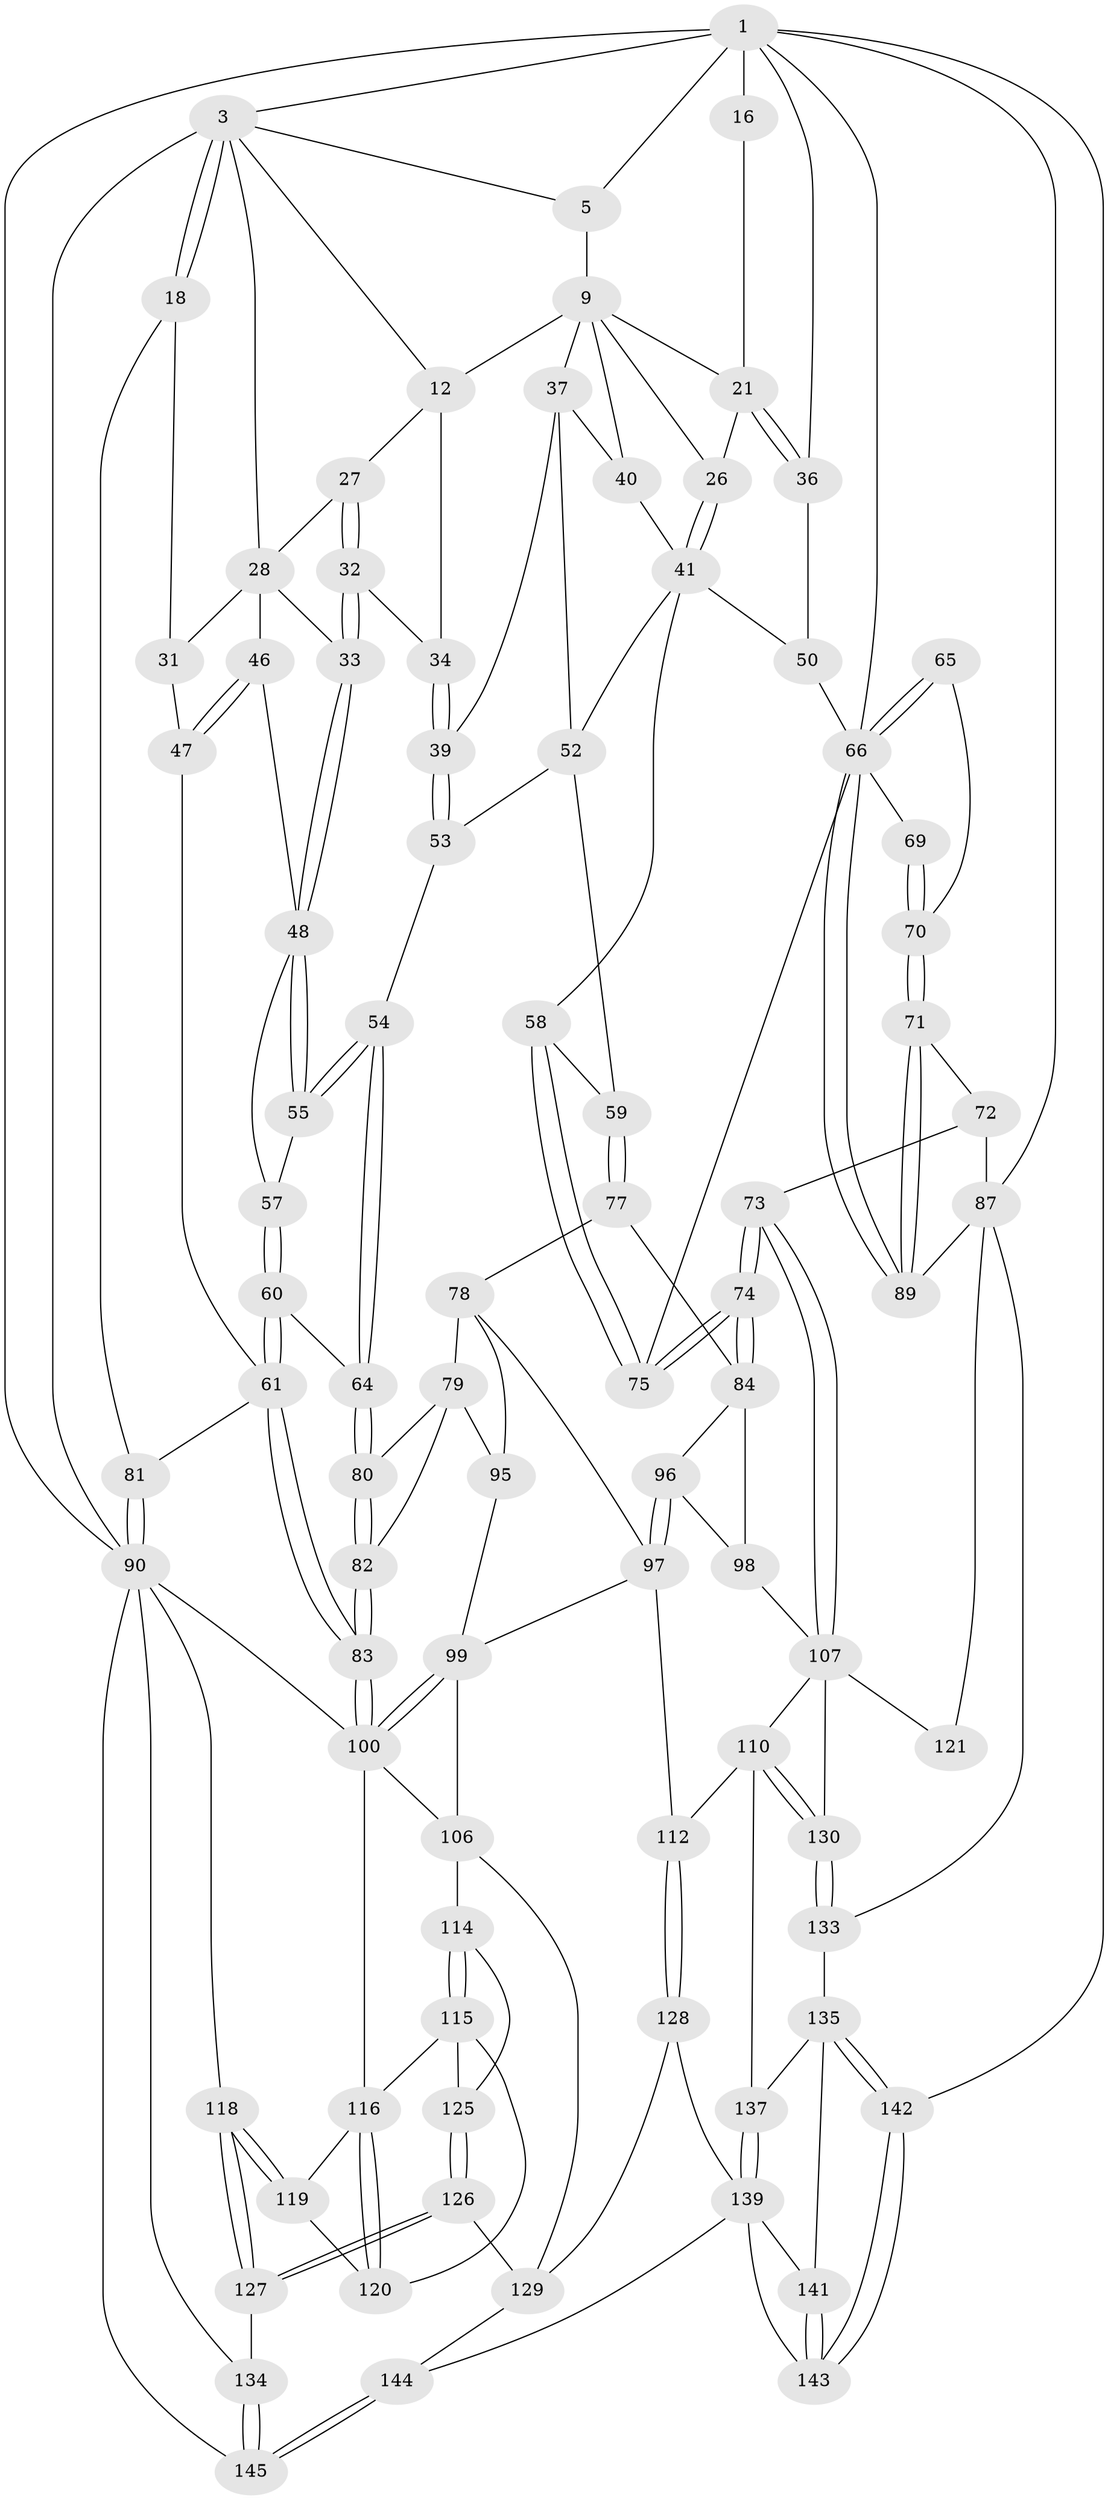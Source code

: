 // original degree distribution, {3: 0.0273972602739726, 6: 0.2465753424657534, 4: 0.2328767123287671, 5: 0.4931506849315068}
// Generated by graph-tools (version 1.1) at 2025/21/03/04/25 18:21:33]
// undirected, 87 vertices, 200 edges
graph export_dot {
graph [start="1"]
  node [color=gray90,style=filled];
  1 [pos="+0.8253126334365535+0",super="+7+2"];
  3 [pos="+0+0",super="+4"];
  5 [pos="+0.631729775422345+0",super="+6"];
  9 [pos="+0.7399867814803757+0.061465572467277164",super="+10"];
  12 [pos="+0.5355777830152143+0.14509574263975933",super="+13"];
  16 [pos="+0.9051936005815686+0.09949675995776093"];
  18 [pos="+0+0",super="+19+45"];
  21 [pos="+0.8415011192649056+0.15657879840912",super="+22"];
  26 [pos="+0.7516766373521822+0.18319115813456144"];
  27 [pos="+0.2975677050882048+0.15168615023062776"];
  28 [pos="+0.27206713961863194+0.14279049222185122",super="+29"];
  31 [pos="+0.1462482523078055+0.17394945329803863",super="+43"];
  32 [pos="+0.36792748950778154+0.26444962579044634"];
  33 [pos="+0.33067442618731774+0.28617527689083855"];
  34 [pos="+0.3945016443107907+0.2566999320184827"];
  36 [pos="+0.9176376103055554+0.2776146790413377"];
  37 [pos="+0.5473383460267833+0.24555039084951336",super="+38"];
  39 [pos="+0.45917072088053784+0.30437410070261955"];
  40 [pos="+0.6139252707500189+0.2626317726979129"];
  41 [pos="+0.747234893234255+0.3275978405890373",super="+42+51"];
  46 [pos="+0.2517158134654668+0.3052488048332245"];
  47 [pos="+0.1900904542915535+0.36925316535769587",super="+63"];
  48 [pos="+0.32513076117306144+0.2900402171821535",super="+49"];
  50 [pos="+0.7819259368817756+0.3576393061657437"];
  52 [pos="+0.5747487777856102+0.35206792356903405",super="+56"];
  53 [pos="+0.4542643778888112+0.4203191820765606"];
  54 [pos="+0.4497309908221193+0.4234030794734793"];
  55 [pos="+0.39965089650385005+0.3999897702462959"];
  57 [pos="+0.34127839468517557+0.40146204672897173"];
  58 [pos="+0.6174187360877422+0.4645660954265646"];
  59 [pos="+0.5695068369653408+0.47322083465520787"];
  60 [pos="+0.33439677463054984+0.44954763913921236"];
  61 [pos="+0.21966764573782555+0.5228664468906675",super="+62"];
  64 [pos="+0.41886501231205325+0.4637443336775086"];
  65 [pos="+0.9628789728508168+0.43455231284989787"];
  66 [pos="+1+0.36195325709843806",super="+67"];
  69 [pos="+0.8374276862338719+0.39798620552161984"];
  70 [pos="+0.908324631640797+0.5251619735272641"];
  71 [pos="+0.9097616217434078+0.5663804299372769"];
  72 [pos="+0.8256220697603045+0.6178237303551045"];
  73 [pos="+0.7754736153007754+0.6240437289620823"];
  74 [pos="+0.7639754017524223+0.6080803523784258"];
  75 [pos="+0.7559713599586622+0.5598466147912848"];
  77 [pos="+0.5536151155963629+0.5474220535350736"];
  78 [pos="+0.5529542117652345+0.5478758050213883",super="+94"];
  79 [pos="+0.44861970769808235+0.5488365218386295",super="+93"];
  80 [pos="+0.420550696749126+0.5118345982844775"];
  81 [pos="+0+0.5984596491633616"];
  82 [pos="+0.3100642403595364+0.552027201688409"];
  83 [pos="+0.23811832517967144+0.5553973810866861"];
  84 [pos="+0.6285057254646187+0.5896617187988185",super="+85"];
  87 [pos="+1+1",super="+88+132"];
  89 [pos="+1+0.5981875728318247"];
  90 [pos="+0+0.6110710674396966",super="+105+91"];
  95 [pos="+0.4229124535950374+0.605676101085149"];
  96 [pos="+0.5789377900234405+0.6934238057963931"];
  97 [pos="+0.5157294374557125+0.7308992790539709",super="+101"];
  98 [pos="+0.6184847034551405+0.6868169291183109"];
  99 [pos="+0.40529326076297567+0.6244682830244251",super="+102"];
  100 [pos="+0.24434808345459866+0.6079078885400293",super="+103"];
  106 [pos="+0.33152342200349927+0.7145502740108735",super="+113"];
  107 [pos="+0.7577343356852945+0.6809446649191944",super="+108+122"];
  110 [pos="+0.7445197082971802+0.731234285749048",super="+111"];
  112 [pos="+0.503163498393799+0.7997416097850134"];
  114 [pos="+0.3470260776321967+0.8226125924090032",super="+131"];
  115 [pos="+0.2124320730726527+0.7495052438987626",super="+123"];
  116 [pos="+0.20597427118844464+0.7050910696177629",super="+117"];
  118 [pos="+0.06282666560401429+0.7515339637732756"];
  119 [pos="+0.12100599770038184+0.7486274086179703"];
  120 [pos="+0.15207391104837306+0.772836623383975"];
  121 [pos="+0.9621478635226807+0.746975877897335"];
  125 [pos="+0.17342359885367217+0.8551395579823551"];
  126 [pos="+0.14446240915949257+0.8880701897138555"];
  127 [pos="+0.10747066763896355+0.8828234907747327"];
  128 [pos="+0.43495111646589646+0.8594838805256011"];
  129 [pos="+0.4046632610336436+0.8503823404568519",super="+138"];
  130 [pos="+0.8385221679487359+0.8500520891727329"];
  133 [pos="+0.8429358569994027+0.8734090937356489"];
  134 [pos="+0.07294710869388692+0.8996777000385282"];
  135 [pos="+0.8061320969948683+0.9065802142181973",super="+136"];
  137 [pos="+0.6758627453116521+0.872159354242565"];
  139 [pos="+0.6523071626186918+0.9387195809124913",super="+140"];
  141 [pos="+0.7341720302837508+0.9734845472392517"];
  142 [pos="+0.8626271669835293+1"];
  143 [pos="+0.7351649064299568+1"];
  144 [pos="+0.19837563232290834+1"];
  145 [pos="+0.03565818008565586+1"];
  1 -- 16 [weight=2];
  1 -- 66;
  1 -- 3;
  1 -- 36;
  1 -- 142;
  1 -- 87;
  1 -- 90;
  1 -- 5;
  3 -- 18 [weight=2];
  3 -- 18;
  3 -- 5;
  3 -- 12;
  3 -- 28;
  3 -- 90;
  5 -- 9 [weight=2];
  9 -- 21;
  9 -- 37;
  9 -- 40;
  9 -- 26;
  9 -- 12 [weight=2];
  12 -- 34;
  12 -- 27;
  16 -- 21;
  18 -- 31 [weight=2];
  18 -- 81;
  21 -- 36;
  21 -- 36;
  21 -- 26;
  26 -- 41;
  26 -- 41;
  27 -- 28;
  27 -- 32;
  27 -- 32;
  28 -- 33;
  28 -- 46;
  28 -- 31;
  31 -- 47 [weight=2];
  32 -- 33;
  32 -- 33;
  32 -- 34;
  33 -- 48;
  33 -- 48;
  34 -- 39;
  34 -- 39;
  36 -- 50;
  37 -- 40;
  37 -- 52;
  37 -- 39;
  39 -- 53;
  39 -- 53;
  40 -- 41;
  41 -- 52;
  41 -- 50;
  41 -- 58;
  46 -- 47;
  46 -- 47;
  46 -- 48;
  47 -- 61;
  48 -- 55;
  48 -- 55;
  48 -- 57;
  50 -- 66;
  52 -- 59;
  52 -- 53;
  53 -- 54;
  54 -- 55;
  54 -- 55;
  54 -- 64;
  54 -- 64;
  55 -- 57;
  57 -- 60;
  57 -- 60;
  58 -- 59;
  58 -- 75;
  58 -- 75;
  59 -- 77;
  59 -- 77;
  60 -- 61;
  60 -- 61;
  60 -- 64;
  61 -- 83;
  61 -- 83;
  61 -- 81;
  64 -- 80;
  64 -- 80;
  65 -- 66;
  65 -- 66;
  65 -- 70;
  66 -- 89;
  66 -- 89;
  66 -- 69;
  66 -- 75;
  69 -- 70;
  69 -- 70;
  70 -- 71;
  70 -- 71;
  71 -- 72;
  71 -- 89;
  71 -- 89;
  72 -- 73;
  72 -- 87;
  73 -- 74;
  73 -- 74;
  73 -- 107;
  73 -- 107;
  74 -- 75;
  74 -- 75;
  74 -- 84;
  74 -- 84;
  77 -- 78;
  77 -- 84;
  78 -- 79;
  78 -- 97;
  78 -- 95;
  79 -- 80;
  79 -- 82;
  79 -- 95;
  80 -- 82;
  80 -- 82;
  81 -- 90;
  81 -- 90;
  82 -- 83;
  82 -- 83;
  83 -- 100;
  83 -- 100;
  84 -- 98;
  84 -- 96;
  87 -- 89;
  87 -- 121 [weight=2];
  87 -- 133;
  90 -- 118;
  90 -- 145;
  90 -- 134;
  90 -- 100;
  95 -- 99;
  96 -- 97;
  96 -- 97;
  96 -- 98;
  97 -- 112;
  97 -- 99;
  98 -- 107;
  99 -- 100;
  99 -- 100;
  99 -- 106;
  100 -- 116;
  100 -- 106;
  106 -- 129;
  106 -- 114;
  107 -- 110;
  107 -- 121;
  107 -- 130;
  110 -- 130;
  110 -- 130;
  110 -- 112;
  110 -- 137;
  112 -- 128;
  112 -- 128;
  114 -- 115 [weight=2];
  114 -- 115;
  114 -- 125;
  115 -- 116;
  115 -- 120;
  115 -- 125;
  116 -- 120;
  116 -- 120;
  116 -- 119;
  118 -- 119;
  118 -- 119;
  118 -- 127;
  118 -- 127;
  119 -- 120;
  125 -- 126;
  125 -- 126;
  126 -- 127;
  126 -- 127;
  126 -- 129;
  127 -- 134;
  128 -- 129;
  128 -- 139;
  129 -- 144;
  130 -- 133;
  130 -- 133;
  133 -- 135;
  134 -- 145;
  134 -- 145;
  135 -- 142;
  135 -- 142;
  135 -- 137;
  135 -- 141;
  137 -- 139;
  137 -- 139;
  139 -- 141;
  139 -- 144;
  139 -- 143;
  141 -- 143;
  141 -- 143;
  142 -- 143;
  142 -- 143;
  144 -- 145;
  144 -- 145;
}
